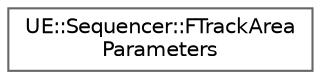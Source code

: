 digraph "Graphical Class Hierarchy"
{
 // INTERACTIVE_SVG=YES
 // LATEX_PDF_SIZE
  bgcolor="transparent";
  edge [fontname=Helvetica,fontsize=10,labelfontname=Helvetica,labelfontsize=10];
  node [fontname=Helvetica,fontsize=10,shape=box,height=0.2,width=0.4];
  rankdir="LR";
  Node0 [id="Node000000",label="UE::Sequencer::FTrackArea\lParameters",height=0.2,width=0.4,color="grey40", fillcolor="white", style="filled",URL="$d2/d11/structUE_1_1Sequencer_1_1FTrackAreaParameters.html",tooltip=" "];
}
